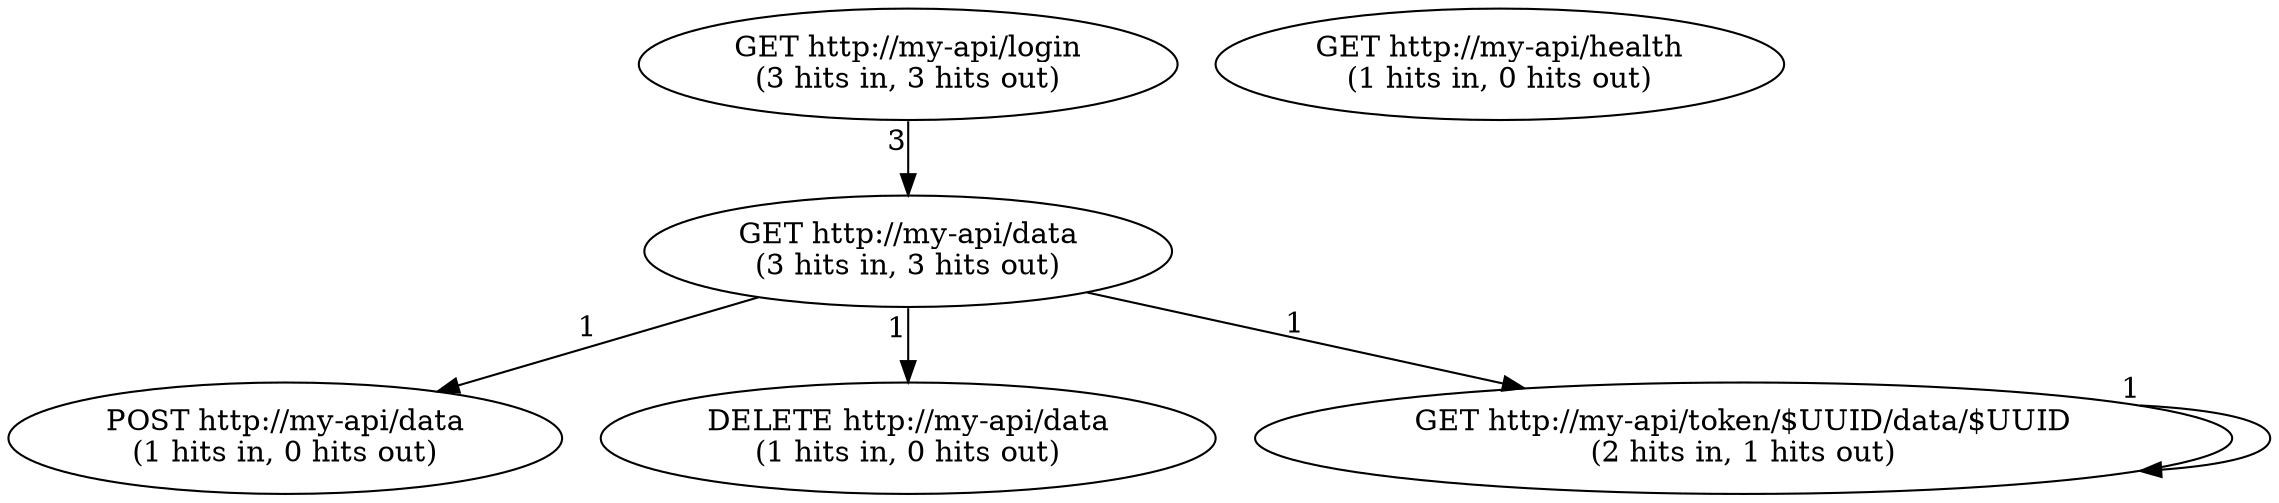digraph apathy_graph {
    r0 [label="GET http://my-api/login\n(3 hits in, 3 hits out)"];
    r1 [label="GET http://my-api/data\n(3 hits in, 3 hits out)"];
    r2 [label="POST http://my-api/data\n(1 hits in, 0 hits out)"];
    r3 [label="DELETE http://my-api/data\n(1 hits in, 0 hits out)"];
    r4 [label="GET http://my-api/health\n(1 hits in, 0 hits out)"];
    r5 [label="GET http://my-api/token/$UUID/data/$UUID\n(2 hits in, 1 hits out)"];

    r0 -> r1 [xlabel="3"];
    r1 -> r3 [xlabel="1"];
    r1 -> r2 [xlabel="1"];
    r1 -> r5 [xlabel="1"];
    r5 -> r5 [xlabel="1"];
}
